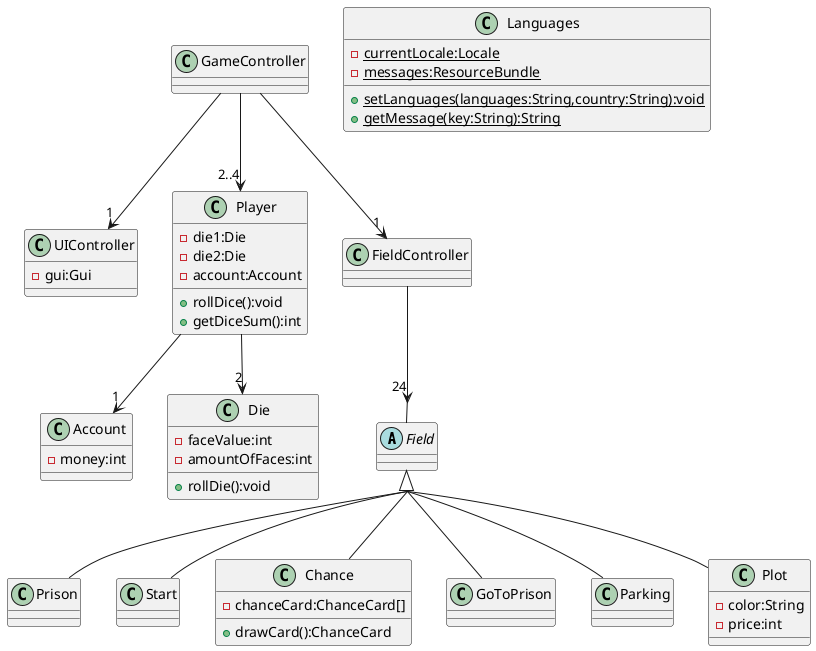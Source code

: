 @startuml
'https://plantuml.com/class-diagram
skinparam groupInheritance 2

abstract class Field
class Prison
class Start
class Chance{
    -chanceCard:ChanceCard[]
    +drawCard():ChanceCard
}
class GoToPrison
class Parking
class Plot{
    -color:String
    -price:int
}

Field <|-- Prison
Field <|-- Start
Field <|-- Chance
Field <|-- GoToPrison
Field <|-- Parking
Field <|-- Plot

class UIController{
    -gui:Gui
}
class Player{
    -die1:Die
    -die2:Die
    -account:Account
    +rollDice():void
    +getDiceSum():int
}
class Account{
    -money:int
}
class Die{
    -faceValue:int
    -amountOfFaces:int
    +rollDie():void
}
class FieldController
class GameController

Player -->"2" Die
Player -->"1" Account
GameController -->"2..4" Player
GameController -->"1" FieldController
FieldController -->"24" Field
GameController -->"1" UIController

class Languages{
    {static}-currentLocale:Locale
    {static}-messages:ResourceBundle
    {static}+setLanguages(languages:String,country:String):void
    {static}+getMessage(key:String):String
}



@enduml